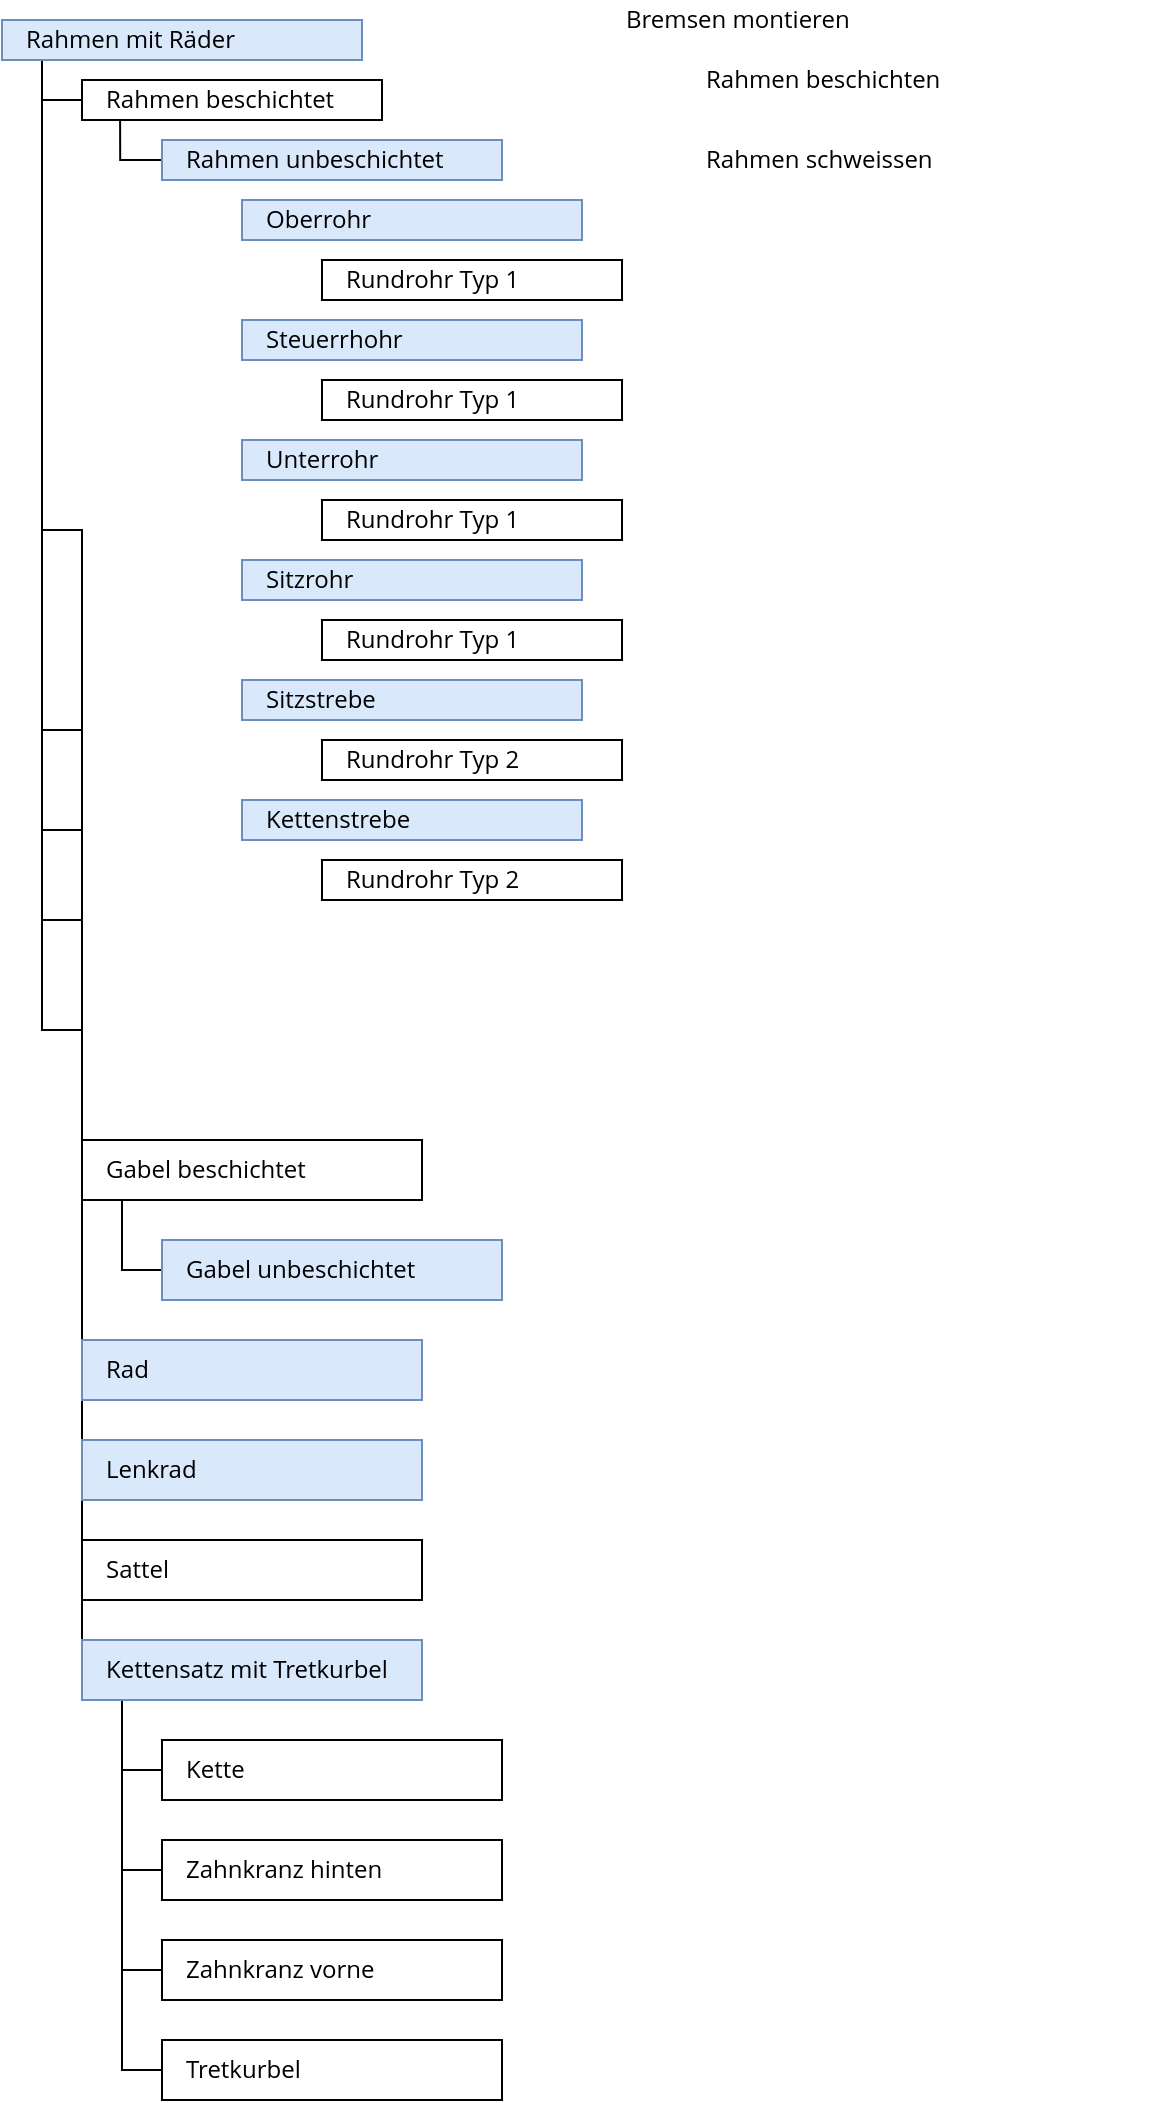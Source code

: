 <mxfile version="13.7.3" type="device"><diagram id="KVhlb9tscZICcqevTXnx" name="Seite-1"><mxGraphModel dx="918" dy="478" grid="1" gridSize="10" guides="1" tooltips="1" connect="1" arrows="1" fold="1" page="1" pageScale="1" pageWidth="827" pageHeight="1169" math="0" shadow="0"><root><mxCell id="0"/><mxCell id="1" parent="0"/><mxCell id="fXGUU0Yyf9Z70iMtAzyA-18" value="" style="edgeStyle=orthogonalEdgeStyle;rounded=0;orthogonalLoop=1;jettySize=auto;html=1;endArrow=none;endFill=0;entryX=0;entryY=0.5;entryDx=0;entryDy=0;" parent="1" source="fXGUU0Yyf9Z70iMtAzyA-2" target="fXGUU0Yyf9Z70iMtAzyA-13" edge="1"><mxGeometry relative="1" as="geometry"><Array as="points"><mxPoint x="120" y="120"/></Array></mxGeometry></mxCell><mxCell id="vApLhVhAzLAlwwpgrVdj-7" value="" style="edgeStyle=orthogonalEdgeStyle;rounded=0;orthogonalLoop=1;jettySize=auto;html=1;endArrow=none;endFill=0;entryX=0;entryY=0.75;entryDx=0;entryDy=0;" parent="1" source="fXGUU0Yyf9Z70iMtAzyA-2" target="vApLhVhAzLAlwwpgrVdj-11" edge="1"><mxGeometry relative="1" as="geometry"><Array as="points"><mxPoint x="120" y="335"/><mxPoint x="140" y="335"/></Array></mxGeometry></mxCell><mxCell id="vApLhVhAzLAlwwpgrVdj-18" value="" style="edgeStyle=orthogonalEdgeStyle;rounded=0;orthogonalLoop=1;jettySize=auto;html=1;endArrow=none;endFill=0;entryX=0;entryY=0.5;entryDx=0;entryDy=0;" parent="1" source="fXGUU0Yyf9Z70iMtAzyA-2" target="vApLhVhAzLAlwwpgrVdj-5" edge="1"><mxGeometry relative="1" as="geometry"><Array as="points"><mxPoint x="120" y="435"/></Array></mxGeometry></mxCell><mxCell id="vApLhVhAzLAlwwpgrVdj-19" value="" style="edgeStyle=orthogonalEdgeStyle;rounded=0;orthogonalLoop=1;jettySize=auto;html=1;endArrow=none;endFill=0;entryX=0;entryY=0.5;entryDx=0;entryDy=0;" parent="1" source="fXGUU0Yyf9Z70iMtAzyA-2" target="vApLhVhAzLAlwwpgrVdj-13" edge="1"><mxGeometry relative="1" as="geometry"><Array as="points"><mxPoint x="120" y="485"/></Array></mxGeometry></mxCell><mxCell id="vApLhVhAzLAlwwpgrVdj-20" value="" style="edgeStyle=orthogonalEdgeStyle;rounded=0;orthogonalLoop=1;jettySize=auto;html=1;endArrow=none;endFill=0;entryX=0;entryY=0.5;entryDx=0;entryDy=0;" parent="1" source="fXGUU0Yyf9Z70iMtAzyA-2" target="vApLhVhAzLAlwwpgrVdj-10" edge="1"><mxGeometry relative="1" as="geometry"><Array as="points"><mxPoint x="120" y="530"/><mxPoint x="140" y="530"/></Array></mxGeometry></mxCell><mxCell id="vApLhVhAzLAlwwpgrVdj-21" value="" style="edgeStyle=orthogonalEdgeStyle;rounded=0;orthogonalLoop=1;jettySize=auto;html=1;endArrow=none;endFill=0;entryX=0;entryY=0.5;entryDx=0;entryDy=0;" parent="1" source="fXGUU0Yyf9Z70iMtAzyA-2" target="vApLhVhAzLAlwwpgrVdj-12" edge="1"><mxGeometry relative="1" as="geometry"><Array as="points"><mxPoint x="120" y="585"/></Array></mxGeometry></mxCell><mxCell id="fXGUU0Yyf9Z70iMtAzyA-2" value="&lt;font face=&quot;Open Sans&quot;&gt;Rahmen mit Räder&lt;/font&gt;" style="rounded=0;whiteSpace=wrap;html=1;fillColor=#dae8fc;strokeColor=#6c8ebf;align=left;spacingLeft=10;" parent="1" vertex="1"><mxGeometry x="100" y="80" width="180" height="20" as="geometry"/></mxCell><mxCell id="vApLhVhAzLAlwwpgrVdj-8" value="" style="edgeStyle=orthogonalEdgeStyle;rounded=0;orthogonalLoop=1;jettySize=auto;html=1;endArrow=none;endFill=0;exitX=0.127;exitY=0.967;exitDx=0;exitDy=0;exitPerimeter=0;entryX=0;entryY=0.5;entryDx=0;entryDy=0;" parent="1" source="fXGUU0Yyf9Z70iMtAzyA-13" target="fXGUU0Yyf9Z70iMtAzyA-22" edge="1"><mxGeometry relative="1" as="geometry"><Array as="points"><mxPoint x="159" y="150"/></Array></mxGeometry></mxCell><mxCell id="fXGUU0Yyf9Z70iMtAzyA-13" value="&lt;font face=&quot;Open Sans&quot;&gt;Rahmen beschichtet&lt;/font&gt;" style="rounded=0;whiteSpace=wrap;html=1;spacingLeft=10;align=left;" parent="1" vertex="1"><mxGeometry x="140" y="110" width="150" height="20" as="geometry"/></mxCell><mxCell id="fXGUU0Yyf9Z70iMtAzyA-22" value="&lt;font face=&quot;Open Sans&quot;&gt;Rahmen unbeschichtet&lt;/font&gt;" style="rounded=0;whiteSpace=wrap;html=1;align=left;spacingLeft=10;fillColor=#dae8fc;strokeColor=#6c8ebf;" parent="1" vertex="1"><mxGeometry x="180" y="140" width="170" height="20" as="geometry"/></mxCell><mxCell id="vApLhVhAzLAlwwpgrVdj-2" value="&lt;font face=&quot;Open Sans&quot;&gt;Rahmen beschichten&lt;/font&gt;" style="rounded=0;whiteSpace=wrap;html=1;spacingLeft=10;align=left;strokeColor=none;" parent="1" vertex="1"><mxGeometry x="440" y="100" width="240" height="20" as="geometry"/></mxCell><mxCell id="vApLhVhAzLAlwwpgrVdj-4" value="&lt;font face=&quot;Open Sans&quot;&gt;Rahmen schweissen&lt;/font&gt;" style="rounded=0;whiteSpace=wrap;html=1;spacingLeft=10;align=left;strokeColor=none;" parent="1" vertex="1"><mxGeometry x="440" y="140" width="240" height="20" as="geometry"/></mxCell><mxCell id="vApLhVhAzLAlwwpgrVdj-5" value="&lt;font face=&quot;Open Sans&quot;&gt;Rad&lt;/font&gt;" style="rounded=0;whiteSpace=wrap;html=1;spacingLeft=10;align=left;fillColor=#dae8fc;strokeColor=#6c8ebf;" parent="1" vertex="1"><mxGeometry x="140" y="740" width="170" height="30" as="geometry"/></mxCell><mxCell id="vApLhVhAzLAlwwpgrVdj-6" value="&lt;font face=&quot;Open Sans&quot;&gt;Bremsen montieren&lt;/font&gt;" style="rounded=0;whiteSpace=wrap;html=1;spacingLeft=10;align=left;strokeColor=none;" parent="1" vertex="1"><mxGeometry x="400" y="70" width="240" height="20" as="geometry"/></mxCell><mxCell id="vApLhVhAzLAlwwpgrVdj-10" value="&lt;font face=&quot;Open Sans&quot;&gt;Sattel&lt;/font&gt;" style="rounded=0;whiteSpace=wrap;html=1;spacingLeft=10;align=left;" parent="1" vertex="1"><mxGeometry x="140" y="840" width="170" height="30" as="geometry"/></mxCell><mxCell id="vApLhVhAzLAlwwpgrVdj-17" value="" style="edgeStyle=orthogonalEdgeStyle;rounded=0;orthogonalLoop=1;jettySize=auto;html=1;endArrow=none;endFill=0;entryX=0;entryY=0.5;entryDx=0;entryDy=0;" parent="1" source="vApLhVhAzLAlwwpgrVdj-11" target="vApLhVhAzLAlwwpgrVdj-16" edge="1"><mxGeometry relative="1" as="geometry"><Array as="points"><mxPoint x="160" y="705"/></Array></mxGeometry></mxCell><mxCell id="vApLhVhAzLAlwwpgrVdj-11" value="&lt;font face=&quot;Open Sans&quot;&gt;Gabel beschichtet&lt;/font&gt;" style="rounded=0;whiteSpace=wrap;html=1;spacingLeft=10;align=left;" parent="1" vertex="1"><mxGeometry x="140" y="640" width="170" height="30" as="geometry"/></mxCell><mxCell id="vApLhVhAzLAlwwpgrVdj-26" value="" style="edgeStyle=orthogonalEdgeStyle;rounded=0;orthogonalLoop=1;jettySize=auto;html=1;endArrow=none;endFill=0;entryX=0;entryY=0.5;entryDx=0;entryDy=0;" parent="1" source="vApLhVhAzLAlwwpgrVdj-12" target="vApLhVhAzLAlwwpgrVdj-22" edge="1"><mxGeometry relative="1" as="geometry"><Array as="points"><mxPoint x="160" y="955"/></Array></mxGeometry></mxCell><mxCell id="vApLhVhAzLAlwwpgrVdj-28" value="" style="edgeStyle=orthogonalEdgeStyle;rounded=0;orthogonalLoop=1;jettySize=auto;html=1;endArrow=none;endFill=0;entryX=0;entryY=0.5;entryDx=0;entryDy=0;" parent="1" source="vApLhVhAzLAlwwpgrVdj-12" target="vApLhVhAzLAlwwpgrVdj-23" edge="1"><mxGeometry relative="1" as="geometry"><Array as="points"><mxPoint x="160" y="1005"/></Array></mxGeometry></mxCell><mxCell id="vApLhVhAzLAlwwpgrVdj-29" value="" style="edgeStyle=orthogonalEdgeStyle;rounded=0;orthogonalLoop=1;jettySize=auto;html=1;endArrow=none;endFill=0;entryX=0;entryY=0.5;entryDx=0;entryDy=0;" parent="1" source="vApLhVhAzLAlwwpgrVdj-12" target="vApLhVhAzLAlwwpgrVdj-25" edge="1"><mxGeometry relative="1" as="geometry"><Array as="points"><mxPoint x="160" y="1105"/></Array></mxGeometry></mxCell><mxCell id="vApLhVhAzLAlwwpgrVdj-12" value="&lt;font face=&quot;Open Sans&quot;&gt;Kettensatz mit Tretkurbel&lt;/font&gt;" style="rounded=0;whiteSpace=wrap;html=1;spacingLeft=10;align=left;fillColor=#dae8fc;strokeColor=#6c8ebf;" parent="1" vertex="1"><mxGeometry x="140" y="890" width="170" height="30" as="geometry"/></mxCell><mxCell id="vApLhVhAzLAlwwpgrVdj-13" value="&lt;font face=&quot;Open Sans&quot;&gt;Lenkrad&lt;/font&gt;" style="rounded=0;whiteSpace=wrap;html=1;spacingLeft=10;align=left;fillColor=#dae8fc;strokeColor=#6c8ebf;" parent="1" vertex="1"><mxGeometry x="140" y="790" width="170" height="30" as="geometry"/></mxCell><mxCell id="vApLhVhAzLAlwwpgrVdj-16" value="&lt;font face=&quot;Open Sans&quot;&gt;Gabel unbeschichtet&lt;/font&gt;" style="rounded=0;whiteSpace=wrap;html=1;spacingLeft=10;align=left;fillColor=#dae8fc;strokeColor=#6c8ebf;" parent="1" vertex="1"><mxGeometry x="180" y="690" width="170" height="30" as="geometry"/></mxCell><mxCell id="vApLhVhAzLAlwwpgrVdj-30" style="edgeStyle=orthogonalEdgeStyle;rounded=0;orthogonalLoop=1;jettySize=auto;html=1;entryX=0;entryY=0.5;entryDx=0;entryDy=0;endArrow=none;endFill=0;" parent="1" source="vApLhVhAzLAlwwpgrVdj-22" target="vApLhVhAzLAlwwpgrVdj-24" edge="1"><mxGeometry relative="1" as="geometry"><Array as="points"><mxPoint x="160" y="955"/><mxPoint x="160" y="1055"/></Array></mxGeometry></mxCell><mxCell id="vApLhVhAzLAlwwpgrVdj-22" value="&lt;font face=&quot;Open Sans&quot;&gt;Kette&lt;/font&gt;" style="rounded=0;whiteSpace=wrap;html=1;spacingLeft=10;align=left;" parent="1" vertex="1"><mxGeometry x="180" y="940" width="170" height="30" as="geometry"/></mxCell><mxCell id="vApLhVhAzLAlwwpgrVdj-23" value="&lt;font face=&quot;Open Sans&quot;&gt;Zahnkranz hinten&lt;/font&gt;" style="rounded=0;whiteSpace=wrap;html=1;spacingLeft=10;align=left;" parent="1" vertex="1"><mxGeometry x="180" y="990" width="170" height="30" as="geometry"/></mxCell><mxCell id="vApLhVhAzLAlwwpgrVdj-24" value="&lt;font face=&quot;Open Sans&quot;&gt;Zahnkranz vorne&lt;/font&gt;" style="rounded=0;whiteSpace=wrap;html=1;spacingLeft=10;align=left;" parent="1" vertex="1"><mxGeometry x="180" y="1040" width="170" height="30" as="geometry"/></mxCell><mxCell id="vApLhVhAzLAlwwpgrVdj-25" value="&lt;font face=&quot;Open Sans&quot;&gt;Tretkurbel&lt;/font&gt;" style="rounded=0;whiteSpace=wrap;html=1;spacingLeft=10;align=left;" parent="1" vertex="1"><mxGeometry x="180" y="1090" width="170" height="30" as="geometry"/></mxCell><mxCell id="3BxxU9GrlRg7SPZLYVwm-1" value="&lt;font face=&quot;Open Sans&quot;&gt;Rundrohr Typ 1&lt;/font&gt;" style="rounded=0;whiteSpace=wrap;html=1;spacingLeft=10;align=left;" vertex="1" parent="1"><mxGeometry x="260" y="200" width="150" height="20" as="geometry"/></mxCell><mxCell id="3BxxU9GrlRg7SPZLYVwm-3" value="&lt;font face=&quot;Open Sans&quot;&gt;Oberrohr&lt;/font&gt;" style="rounded=0;whiteSpace=wrap;html=1;align=left;spacingLeft=10;fillColor=#dae8fc;strokeColor=#6c8ebf;" vertex="1" parent="1"><mxGeometry x="220" y="170" width="170" height="20" as="geometry"/></mxCell><mxCell id="3BxxU9GrlRg7SPZLYVwm-4" value="&lt;font face=&quot;Open Sans&quot;&gt;Steuerrhohr&lt;br&gt;&lt;/font&gt;" style="rounded=0;whiteSpace=wrap;html=1;align=left;spacingLeft=10;fillColor=#dae8fc;strokeColor=#6c8ebf;" vertex="1" parent="1"><mxGeometry x="220" y="230" width="170" height="20" as="geometry"/></mxCell><mxCell id="3BxxU9GrlRg7SPZLYVwm-5" value="&lt;font face=&quot;Open Sans&quot;&gt;Unterrohr&lt;br&gt;&lt;/font&gt;" style="rounded=0;whiteSpace=wrap;html=1;align=left;spacingLeft=10;fillColor=#dae8fc;strokeColor=#6c8ebf;" vertex="1" parent="1"><mxGeometry x="220" y="290" width="170" height="20" as="geometry"/></mxCell><mxCell id="3BxxU9GrlRg7SPZLYVwm-6" value="&lt;font face=&quot;Open Sans&quot;&gt;Sitzrohr&lt;br&gt;&lt;/font&gt;" style="rounded=0;whiteSpace=wrap;html=1;align=left;spacingLeft=10;fillColor=#dae8fc;strokeColor=#6c8ebf;" vertex="1" parent="1"><mxGeometry x="220" y="350" width="170" height="20" as="geometry"/></mxCell><mxCell id="3BxxU9GrlRg7SPZLYVwm-7" value="&lt;font face=&quot;Open Sans&quot;&gt;Sitzstrebe&lt;br&gt;&lt;/font&gt;" style="rounded=0;whiteSpace=wrap;html=1;align=left;spacingLeft=10;fillColor=#dae8fc;strokeColor=#6c8ebf;" vertex="1" parent="1"><mxGeometry x="220" y="410" width="170" height="20" as="geometry"/></mxCell><mxCell id="3BxxU9GrlRg7SPZLYVwm-8" value="&lt;font face=&quot;Open Sans&quot;&gt;Kettenstrebe&lt;br&gt;&lt;/font&gt;" style="rounded=0;whiteSpace=wrap;html=1;align=left;spacingLeft=10;fillColor=#dae8fc;strokeColor=#6c8ebf;" vertex="1" parent="1"><mxGeometry x="220" y="470" width="170" height="20" as="geometry"/></mxCell><mxCell id="3BxxU9GrlRg7SPZLYVwm-9" value="&lt;font face=&quot;Open Sans&quot;&gt;Rundrohr Typ 1&lt;/font&gt;" style="rounded=0;whiteSpace=wrap;html=1;spacingLeft=10;align=left;" vertex="1" parent="1"><mxGeometry x="260" y="260" width="150" height="20" as="geometry"/></mxCell><mxCell id="3BxxU9GrlRg7SPZLYVwm-10" value="&lt;font face=&quot;Open Sans&quot;&gt;Rundrohr Typ 1&lt;/font&gt;" style="rounded=0;whiteSpace=wrap;html=1;spacingLeft=10;align=left;" vertex="1" parent="1"><mxGeometry x="260" y="320" width="150" height="20" as="geometry"/></mxCell><mxCell id="3BxxU9GrlRg7SPZLYVwm-11" value="&lt;font face=&quot;Open Sans&quot;&gt;Rundrohr Typ 1&lt;/font&gt;" style="rounded=0;whiteSpace=wrap;html=1;spacingLeft=10;align=left;" vertex="1" parent="1"><mxGeometry x="260" y="380" width="150" height="20" as="geometry"/></mxCell><mxCell id="3BxxU9GrlRg7SPZLYVwm-12" value="&lt;font face=&quot;Open Sans&quot;&gt;Rundrohr Typ 2&lt;/font&gt;" style="rounded=0;whiteSpace=wrap;html=1;spacingLeft=10;align=left;" vertex="1" parent="1"><mxGeometry x="260" y="440" width="150" height="20" as="geometry"/></mxCell><mxCell id="3BxxU9GrlRg7SPZLYVwm-13" value="&lt;font face=&quot;Open Sans&quot;&gt;Rundrohr Typ 2&lt;/font&gt;" style="rounded=0;whiteSpace=wrap;html=1;spacingLeft=10;align=left;" vertex="1" parent="1"><mxGeometry x="260" y="500" width="150" height="20" as="geometry"/></mxCell></root></mxGraphModel></diagram></mxfile>